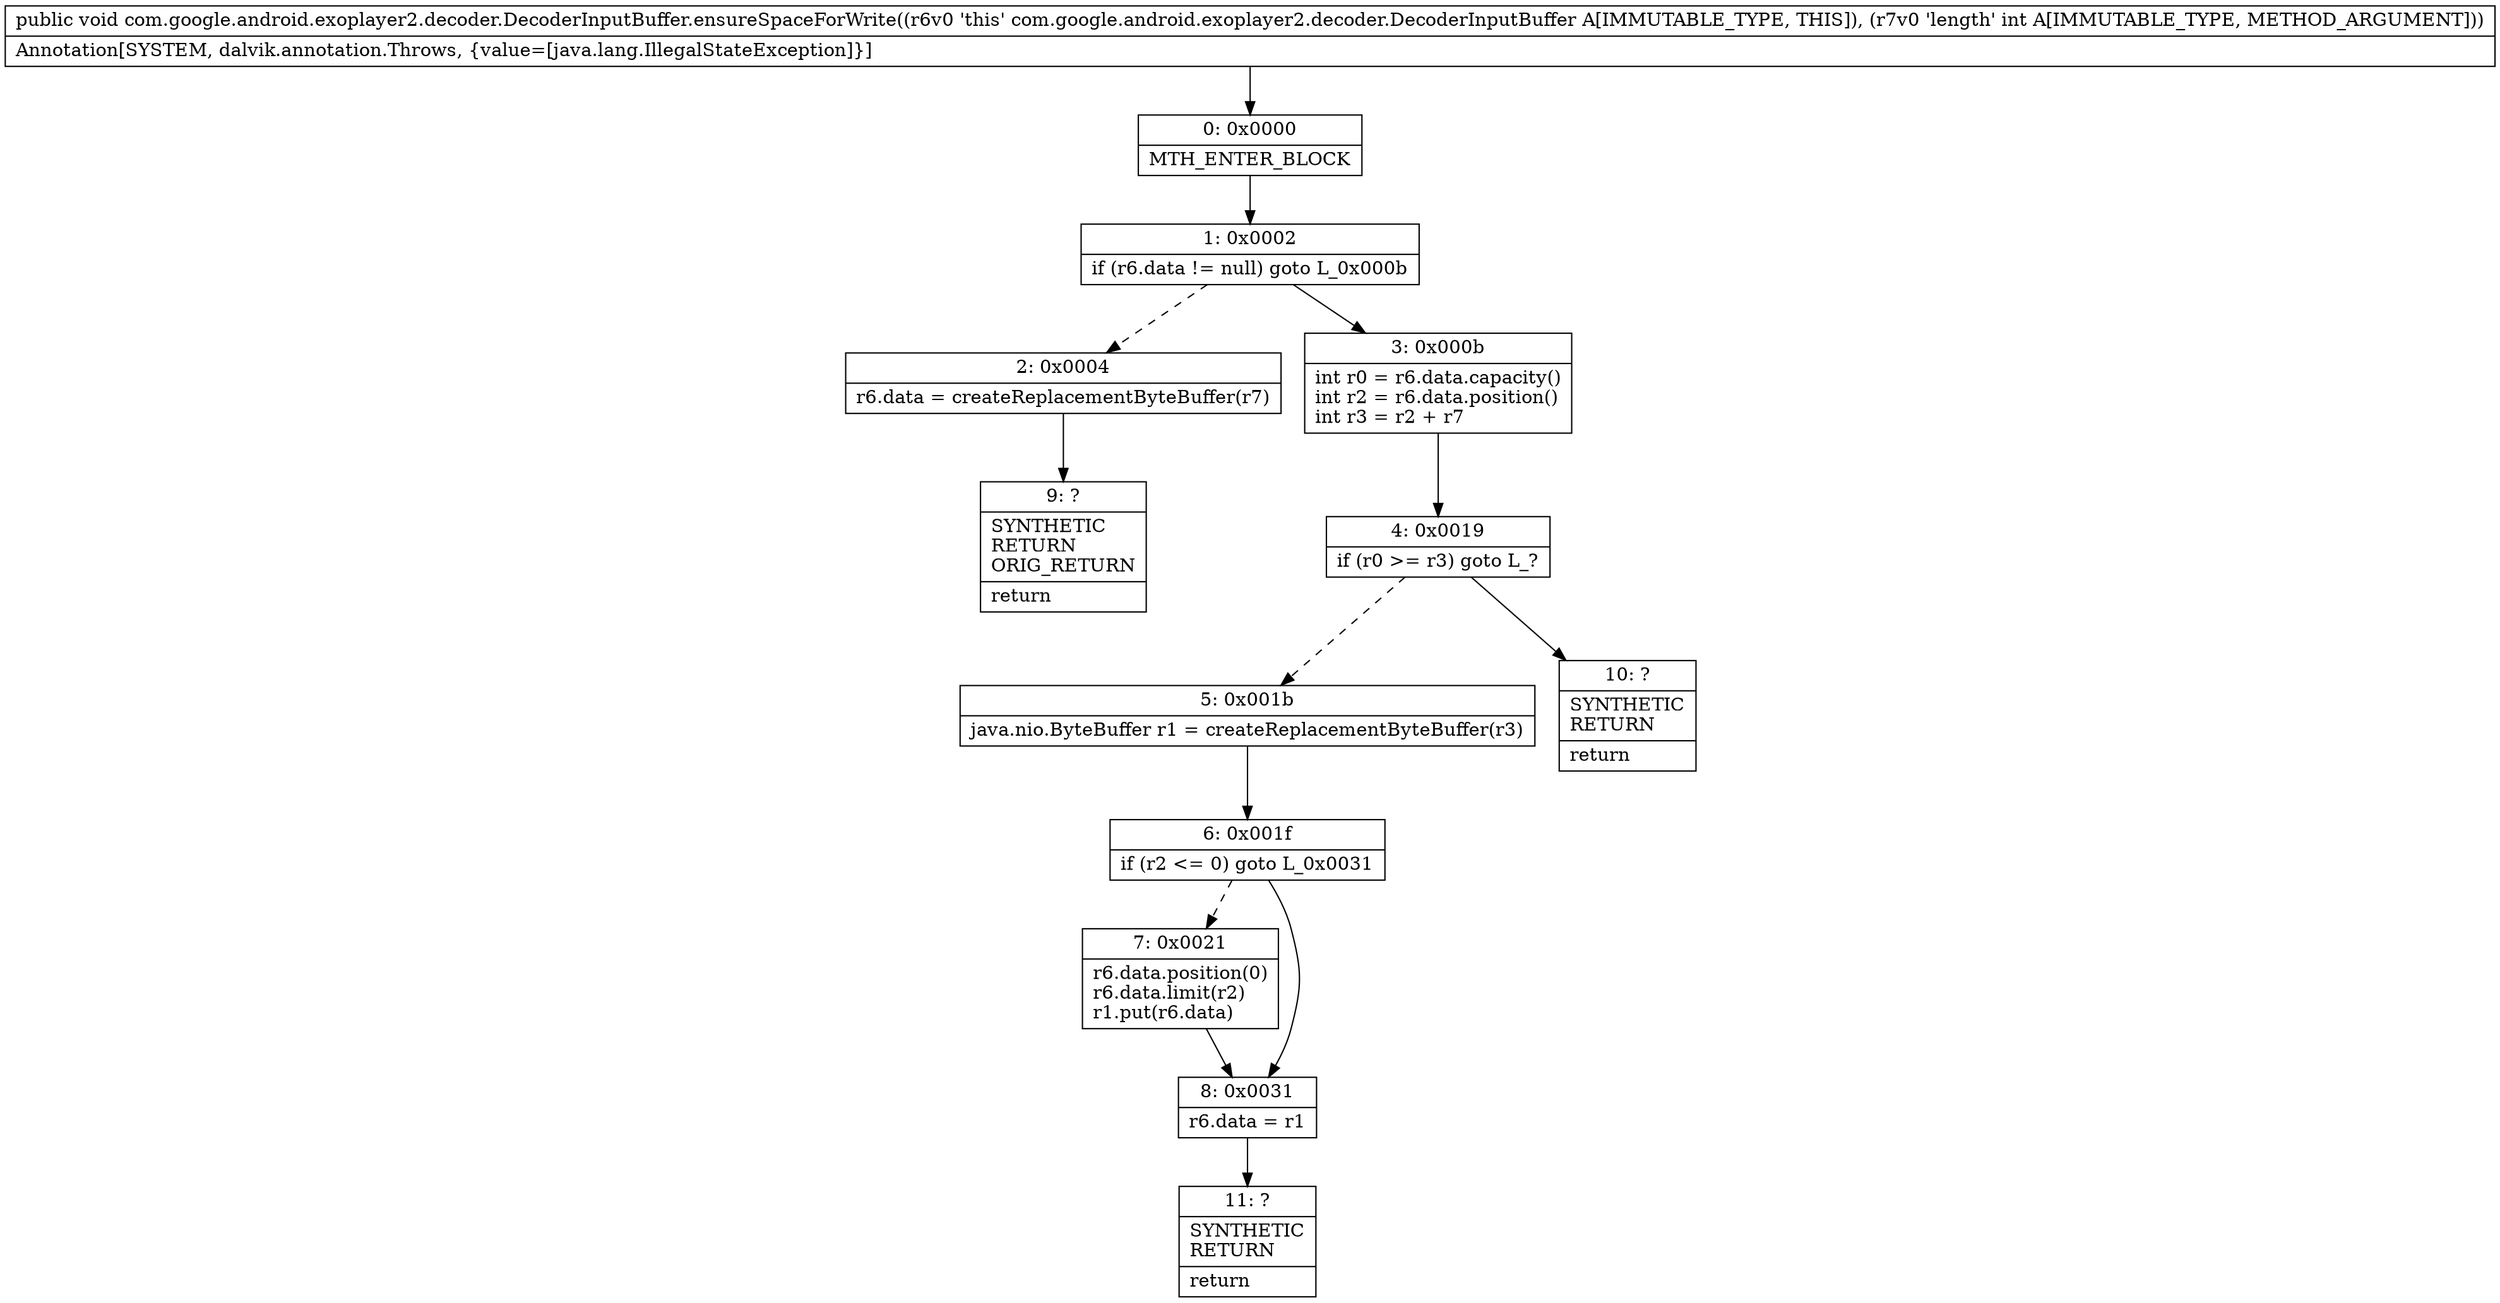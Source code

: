 digraph "CFG forcom.google.android.exoplayer2.decoder.DecoderInputBuffer.ensureSpaceForWrite(I)V" {
Node_0 [shape=record,label="{0\:\ 0x0000|MTH_ENTER_BLOCK\l}"];
Node_1 [shape=record,label="{1\:\ 0x0002|if (r6.data != null) goto L_0x000b\l}"];
Node_2 [shape=record,label="{2\:\ 0x0004|r6.data = createReplacementByteBuffer(r7)\l}"];
Node_3 [shape=record,label="{3\:\ 0x000b|int r0 = r6.data.capacity()\lint r2 = r6.data.position()\lint r3 = r2 + r7\l}"];
Node_4 [shape=record,label="{4\:\ 0x0019|if (r0 \>= r3) goto L_?\l}"];
Node_5 [shape=record,label="{5\:\ 0x001b|java.nio.ByteBuffer r1 = createReplacementByteBuffer(r3)\l}"];
Node_6 [shape=record,label="{6\:\ 0x001f|if (r2 \<= 0) goto L_0x0031\l}"];
Node_7 [shape=record,label="{7\:\ 0x0021|r6.data.position(0)\lr6.data.limit(r2)\lr1.put(r6.data)\l}"];
Node_8 [shape=record,label="{8\:\ 0x0031|r6.data = r1\l}"];
Node_9 [shape=record,label="{9\:\ ?|SYNTHETIC\lRETURN\lORIG_RETURN\l|return\l}"];
Node_10 [shape=record,label="{10\:\ ?|SYNTHETIC\lRETURN\l|return\l}"];
Node_11 [shape=record,label="{11\:\ ?|SYNTHETIC\lRETURN\l|return\l}"];
MethodNode[shape=record,label="{public void com.google.android.exoplayer2.decoder.DecoderInputBuffer.ensureSpaceForWrite((r6v0 'this' com.google.android.exoplayer2.decoder.DecoderInputBuffer A[IMMUTABLE_TYPE, THIS]), (r7v0 'length' int A[IMMUTABLE_TYPE, METHOD_ARGUMENT]))  | Annotation[SYSTEM, dalvik.annotation.Throws, \{value=[java.lang.IllegalStateException]\}]\l}"];
MethodNode -> Node_0;
Node_0 -> Node_1;
Node_1 -> Node_2[style=dashed];
Node_1 -> Node_3;
Node_2 -> Node_9;
Node_3 -> Node_4;
Node_4 -> Node_5[style=dashed];
Node_4 -> Node_10;
Node_5 -> Node_6;
Node_6 -> Node_7[style=dashed];
Node_6 -> Node_8;
Node_7 -> Node_8;
Node_8 -> Node_11;
}

